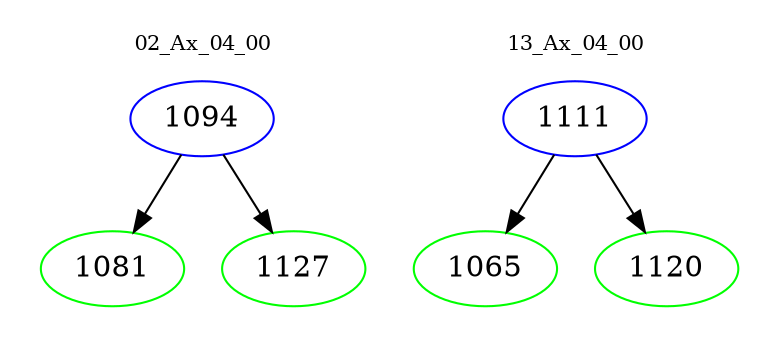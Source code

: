 digraph{
subgraph cluster_0 {
color = white
label = "02_Ax_04_00";
fontsize=10;
T0_1094 [label="1094", color="blue"]
T0_1094 -> T0_1081 [color="black"]
T0_1081 [label="1081", color="green"]
T0_1094 -> T0_1127 [color="black"]
T0_1127 [label="1127", color="green"]
}
subgraph cluster_1 {
color = white
label = "13_Ax_04_00";
fontsize=10;
T1_1111 [label="1111", color="blue"]
T1_1111 -> T1_1065 [color="black"]
T1_1065 [label="1065", color="green"]
T1_1111 -> T1_1120 [color="black"]
T1_1120 [label="1120", color="green"]
}
}
